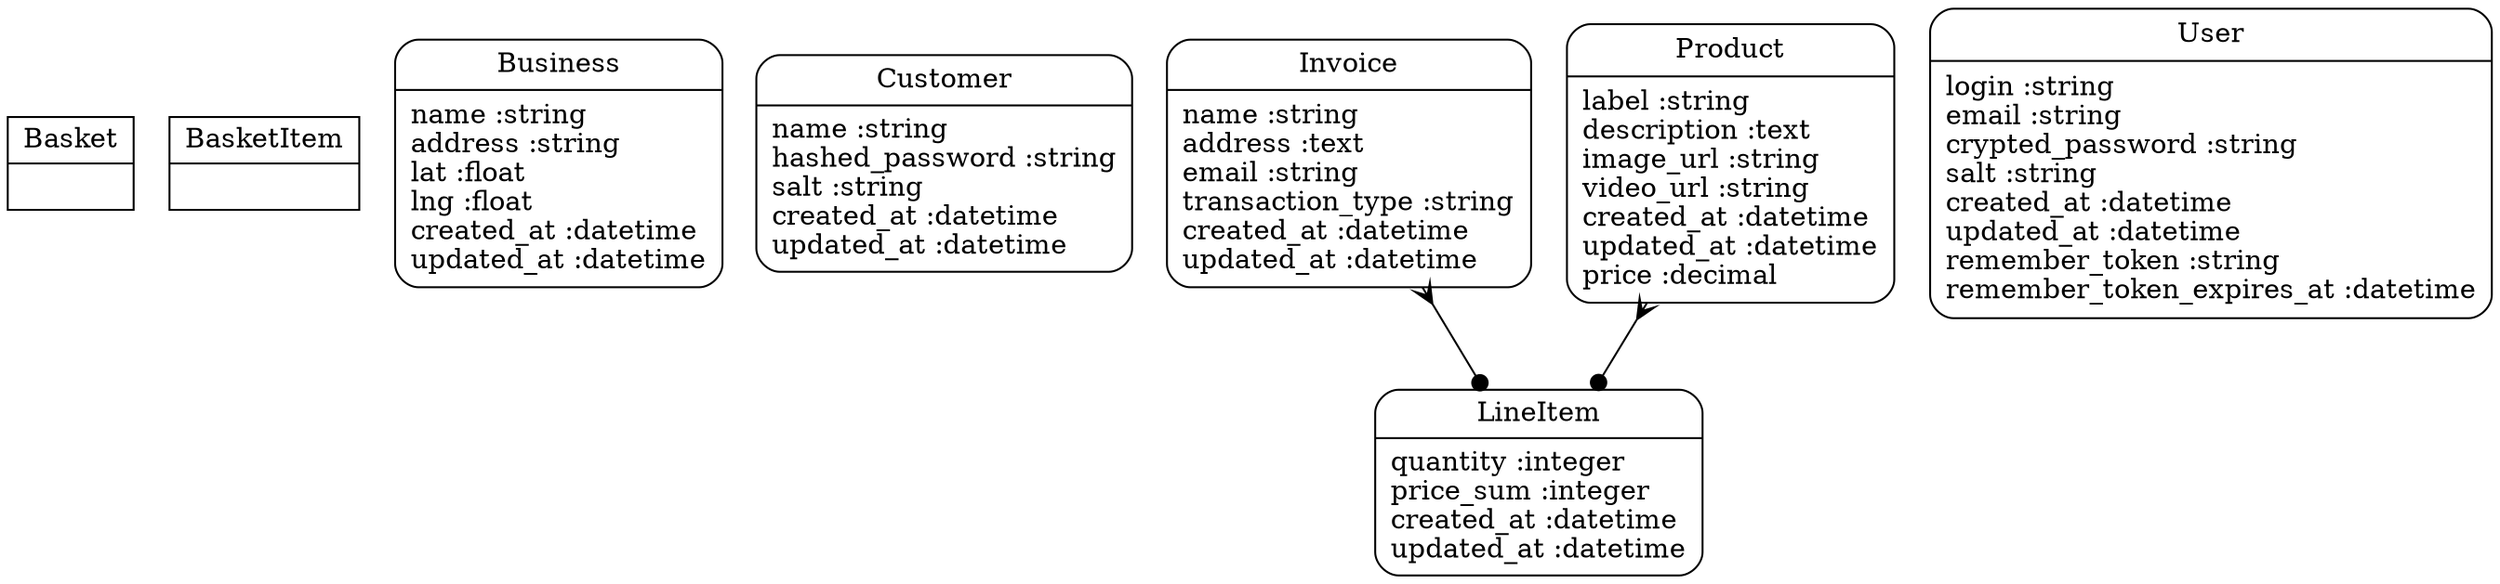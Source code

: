 digraph models_diagram {
	graph [overlap=false, splines=true];
	node [label="\N"];
	graph [bb="0,0,1038,292"];
	Basket [label="{Basket|}", shape=record, pos="27,212", rects="0,212,54,236 0,188,54,212", width="0.75", height="0.67"];
	BasketItem [label="{BasketItem|}", shape=record, pos="112,212", rects="72,212,152,236 72,188,152,212", width="1.11", height="0.67"];
	Business [label="{Business|name :string\laddress :string\llat :float\llng :float\lcreated_at :datetime\lupdated_at :datetime\l}", shape=Mrecord, pos="236,212", width="1.83", height="1.78"];
	Customer [label="{Customer|name :string\lhashed_password :string\lsalt :string\lcreated_at :datetime\lupdated_at :datetime\l}", shape=Mrecord, pos="397,212", width="2.14", height="1.56"];
	Invoice [label="{Invoice|name :string\laddress :text\lemail :string\ltransaction_type :string\lcreated_at :datetime\lupdated_at :datetime\l}", shape=Mrecord, pos="566,212", width="2.06", height="1.78"];
	LineItem [label="{LineItem|quantity :integer\lprice_sum :integer\lcreated_at :datetime\lupdated_at :datetime\l}", shape=Mrecord, pos="645,48", width="1.83", height="1.33"];
	Product [label="{Product|label :string\ldescription :text\limage_url :string\lvideo_url :string\lcreated_at :datetime\lupdated_at :datetime\lpri\
ce :decimal\l}", shape=Mrecord, pos="724,212", width="1.83", height="2.00"];
	User [label="{User|login :string\lemail :string\lcrypted_password :string\lsalt :string\lcreated_at :datetime\lupdated_at :datetime\lremember\
_token :string\lremember_token_expires_at :datetime\l}", shape=Mrecord, pos="923,212", width="3.19", height="2.22"];
	Invoice -> LineItem [arrowtail=crow, arrowhead=dot, dir=both, pos="s,597,148 e,622,96 601,139 607,127 612,114 618,103"];
	Product -> LineItem [arrowtail=crow, arrowhead=dot, dir=both, pos="s,689,140 e,668,96 685,131 680,122 676,112 672,103"];
}
